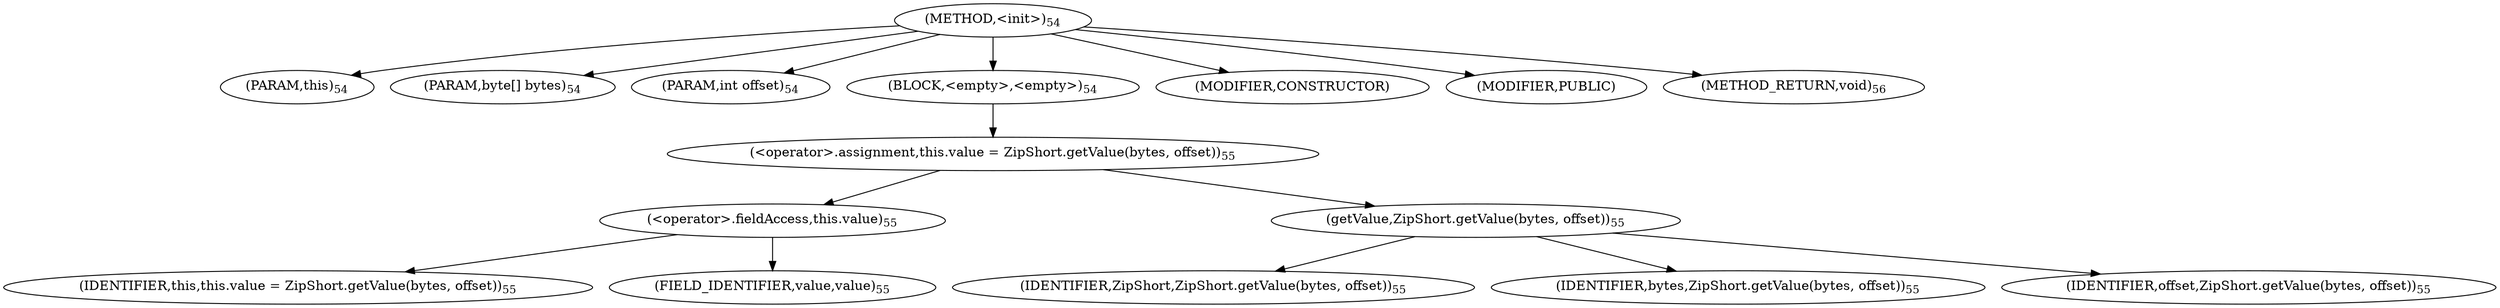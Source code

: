 digraph "&lt;init&gt;" {  
"44" [label = <(METHOD,&lt;init&gt;)<SUB>54</SUB>> ]
"45" [label = <(PARAM,this)<SUB>54</SUB>> ]
"46" [label = <(PARAM,byte[] bytes)<SUB>54</SUB>> ]
"47" [label = <(PARAM,int offset)<SUB>54</SUB>> ]
"48" [label = <(BLOCK,&lt;empty&gt;,&lt;empty&gt;)<SUB>54</SUB>> ]
"49" [label = <(&lt;operator&gt;.assignment,this.value = ZipShort.getValue(bytes, offset))<SUB>55</SUB>> ]
"50" [label = <(&lt;operator&gt;.fieldAccess,this.value)<SUB>55</SUB>> ]
"51" [label = <(IDENTIFIER,this,this.value = ZipShort.getValue(bytes, offset))<SUB>55</SUB>> ]
"52" [label = <(FIELD_IDENTIFIER,value,value)<SUB>55</SUB>> ]
"53" [label = <(getValue,ZipShort.getValue(bytes, offset))<SUB>55</SUB>> ]
"54" [label = <(IDENTIFIER,ZipShort,ZipShort.getValue(bytes, offset))<SUB>55</SUB>> ]
"55" [label = <(IDENTIFIER,bytes,ZipShort.getValue(bytes, offset))<SUB>55</SUB>> ]
"56" [label = <(IDENTIFIER,offset,ZipShort.getValue(bytes, offset))<SUB>55</SUB>> ]
"57" [label = <(MODIFIER,CONSTRUCTOR)> ]
"58" [label = <(MODIFIER,PUBLIC)> ]
"59" [label = <(METHOD_RETURN,void)<SUB>56</SUB>> ]
  "44" -> "45" 
  "44" -> "46" 
  "44" -> "47" 
  "44" -> "48" 
  "44" -> "57" 
  "44" -> "58" 
  "44" -> "59" 
  "48" -> "49" 
  "49" -> "50" 
  "49" -> "53" 
  "50" -> "51" 
  "50" -> "52" 
  "53" -> "54" 
  "53" -> "55" 
  "53" -> "56" 
}
